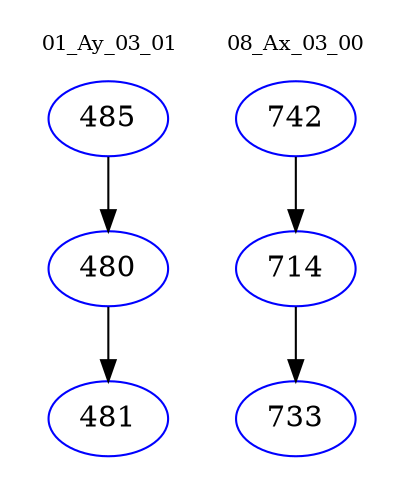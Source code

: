 digraph{
subgraph cluster_0 {
color = white
label = "01_Ay_03_01";
fontsize=10;
T0_485 [label="485", color="blue"]
T0_485 -> T0_480 [color="black"]
T0_480 [label="480", color="blue"]
T0_480 -> T0_481 [color="black"]
T0_481 [label="481", color="blue"]
}
subgraph cluster_1 {
color = white
label = "08_Ax_03_00";
fontsize=10;
T1_742 [label="742", color="blue"]
T1_742 -> T1_714 [color="black"]
T1_714 [label="714", color="blue"]
T1_714 -> T1_733 [color="black"]
T1_733 [label="733", color="blue"]
}
}
